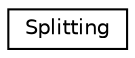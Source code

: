 digraph "Graphical Class Hierarchy"
{
  edge [fontname="Helvetica",fontsize="10",labelfontname="Helvetica",labelfontsize="10"];
  node [fontname="Helvetica",fontsize="10",shape=record];
  rankdir="LR";
  Node0 [label="Splitting",height=0.2,width=0.4,color="black", fillcolor="white", style="filled",URL="$class_splitting.html"];
}
